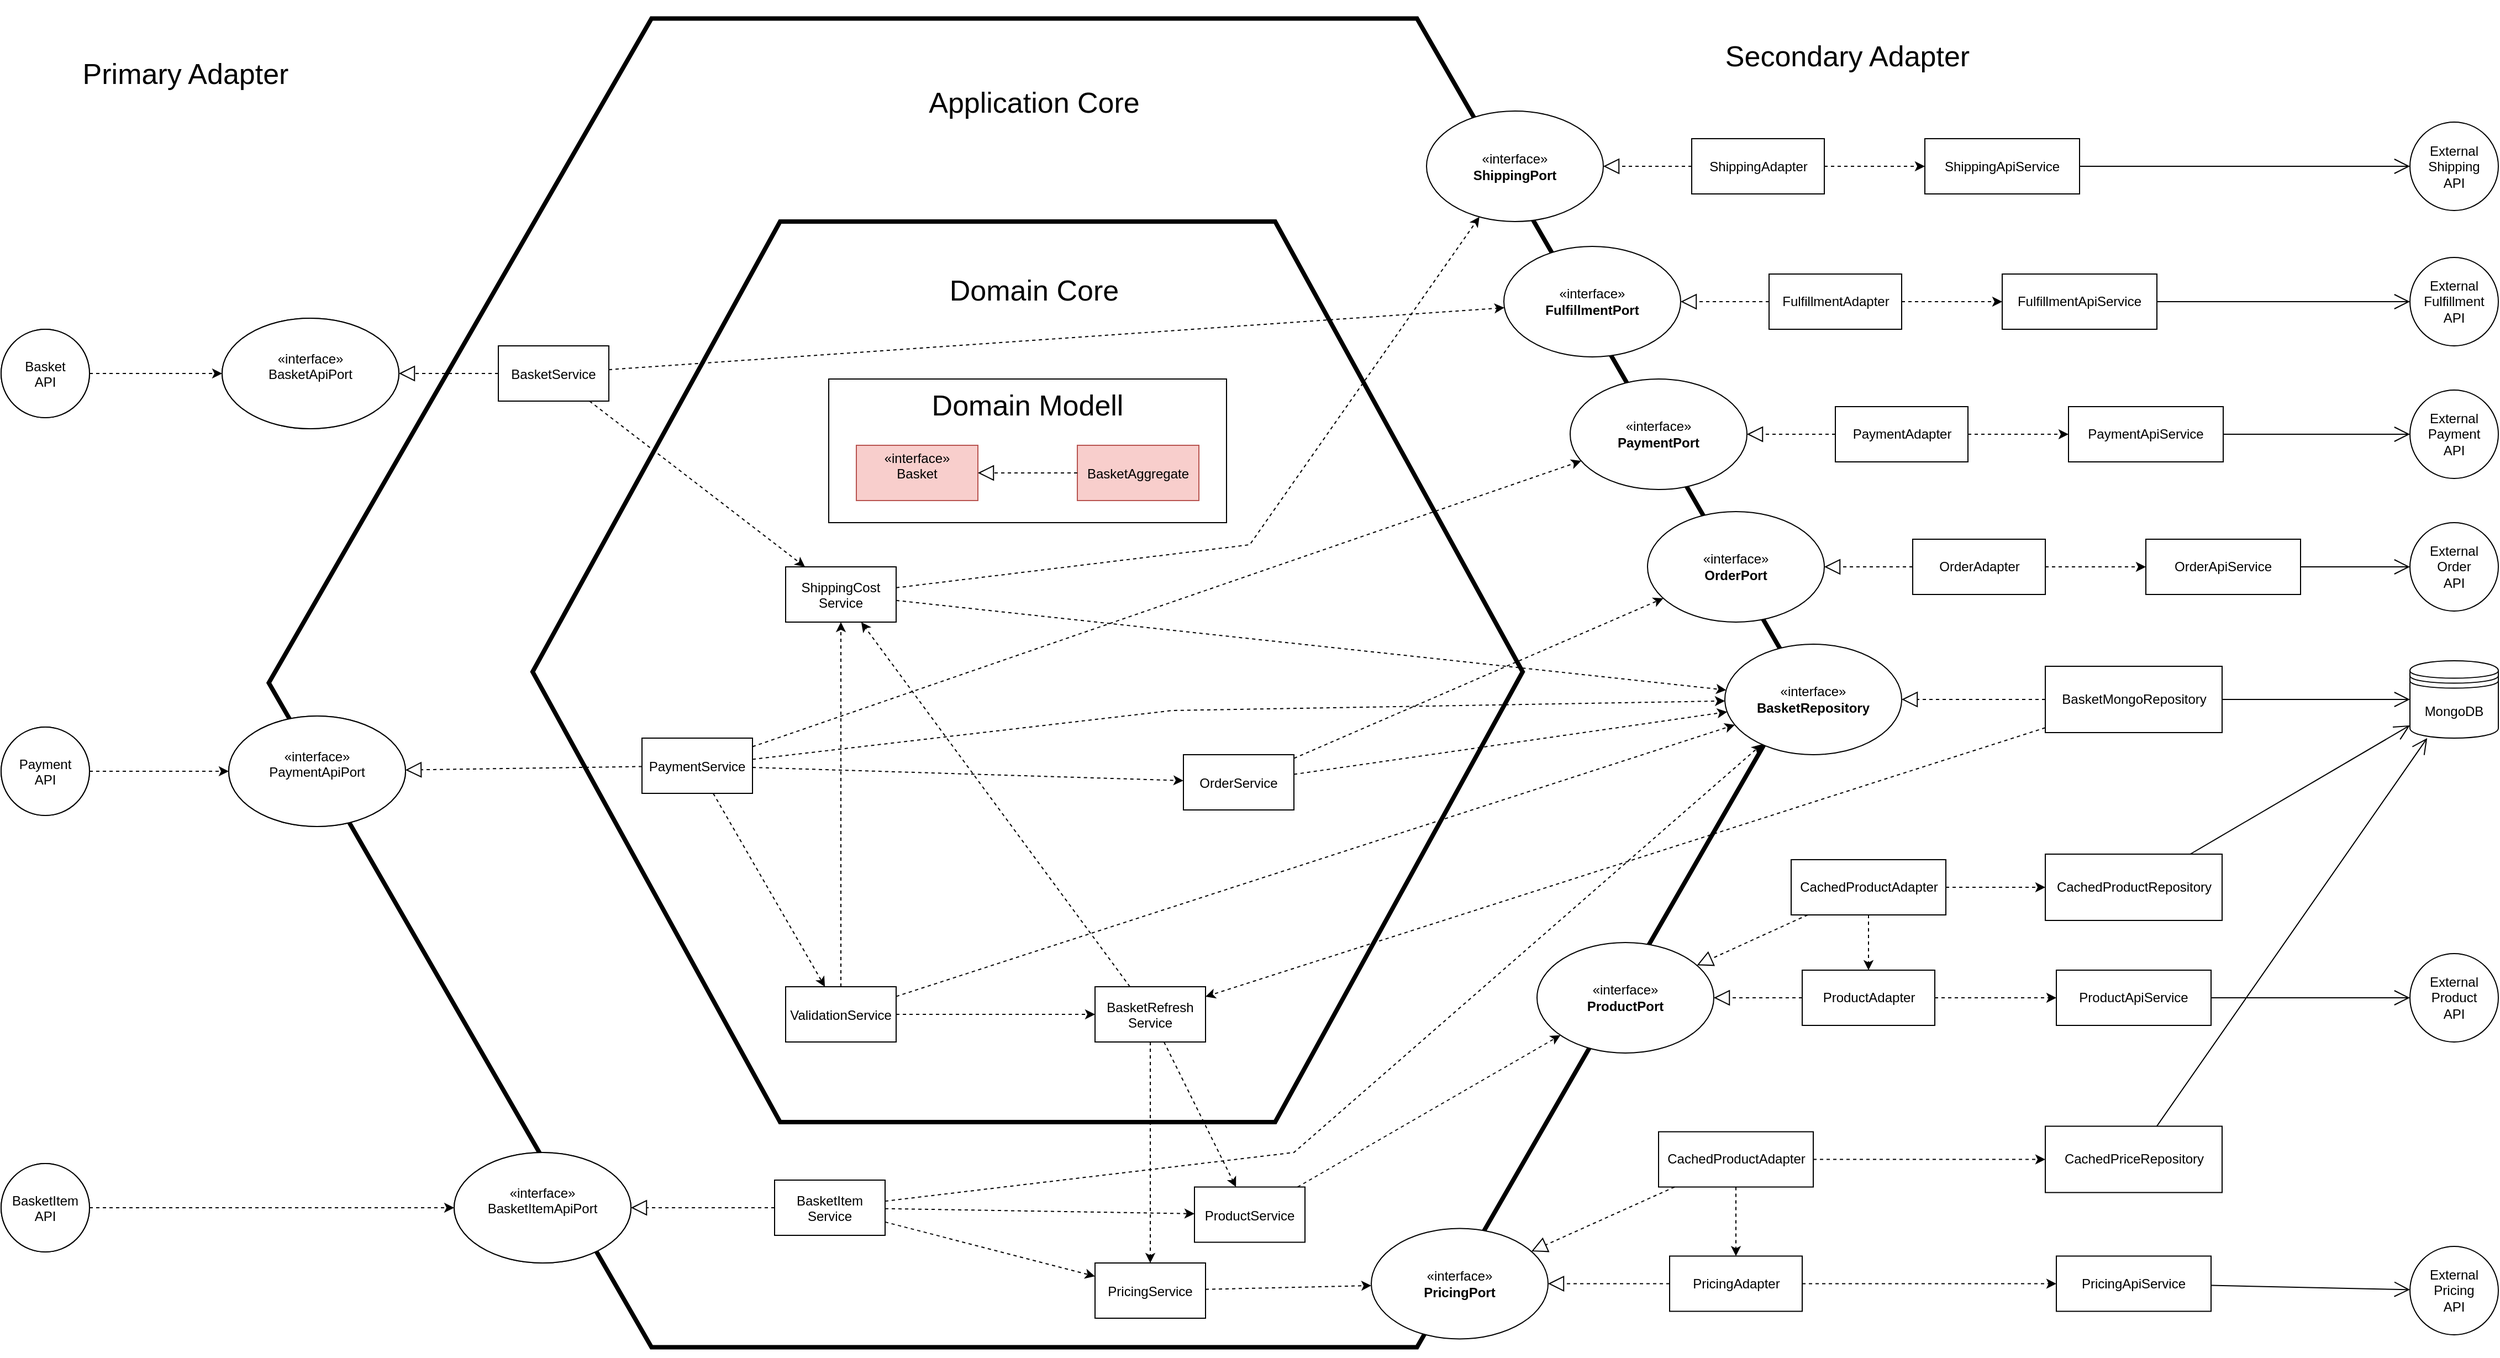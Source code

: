 <mxfile version="15.7.3" type="device"><diagram id="usXzf19V_OH0FbGKskAf" name="Seite-1"><mxGraphModel dx="2664" dy="2877" grid="1" gridSize="10" guides="1" tooltips="1" connect="1" arrows="1" fold="1" page="1" pageScale="1" pageWidth="827" pageHeight="1169" math="0" shadow="0"><root><mxCell id="0"/><mxCell id="1" parent="0"/><mxCell id="3nK-NF_qIXrJHKqK9hWb-10" value="" style="shape=hexagon;strokeWidth=4;html=1;fillColor=none;shadow=0;fontSize=10;align=center;fontStyle=0;whiteSpace=wrap;spacing=10;rounded=0;strokeColor=#000000;" parent="1" vertex="1"><mxGeometry x="-337.75" y="-366.25" width="1385.5" height="1202.5" as="geometry"/></mxCell><mxCell id="3nK-NF_qIXrJHKqK9hWb-6" value="" style="shape=hexagon;strokeWidth=4;html=1;fillColor=none;shadow=0;fontSize=10;align=center;fontStyle=0;whiteSpace=wrap;spacing=10;rounded=0;strokeColor=#000000;" parent="1" vertex="1"><mxGeometry x="-99" y="-182.5" width="896" height="815" as="geometry"/></mxCell><mxCell id="j11XZ_KQL_HoJRWcV7VP-96" style="edgeStyle=none;rounded=0;orthogonalLoop=1;jettySize=auto;html=1;dashed=1;fontColor=#000000;strokeColor=#000000;" edge="1" parent="1" source="3nK-NF_qIXrJHKqK9hWb-43" target="RnijS_GvhbyiUuYGooSB-15"><mxGeometry relative="1" as="geometry"/></mxCell><mxCell id="3nK-NF_qIXrJHKqK9hWb-43" value="Payment&lt;br&gt;API" style="ellipse;whiteSpace=wrap;html=1;aspect=fixed;strokeWidth=1;strokeColor=#000000;fillColor=#FFFFFF;" parent="1" vertex="1"><mxGeometry x="-580" y="275" width="80" height="80" as="geometry"/></mxCell><mxCell id="3nK-NF_qIXrJHKqK9hWb-49" value="Application Core" style="text;html=1;strokeColor=none;fillColor=none;align=center;verticalAlign=middle;whiteSpace=wrap;rounded=0;fontSize=26;" parent="1" vertex="1"><mxGeometry x="205" y="-340" width="300" height="100" as="geometry"/></mxCell><mxCell id="3nK-NF_qIXrJHKqK9hWb-50" value="Domain Core" style="text;html=1;strokeColor=none;fillColor=none;align=center;verticalAlign=middle;whiteSpace=wrap;rounded=0;fontSize=26;" parent="1" vertex="1"><mxGeometry x="205" y="-170" width="300" height="100" as="geometry"/></mxCell><mxCell id="3nK-NF_qIXrJHKqK9hWb-51" value="Primary Adapter" style="text;html=1;strokeColor=none;fillColor=none;align=center;verticalAlign=middle;whiteSpace=wrap;rounded=0;fontSize=26;" parent="1" vertex="1"><mxGeometry x="-563" y="-366.25" width="300" height="100" as="geometry"/></mxCell><mxCell id="3nK-NF_qIXrJHKqK9hWb-52" value="Secondary Adapter" style="text;html=1;strokeColor=none;fillColor=none;align=center;verticalAlign=middle;whiteSpace=wrap;rounded=0;fontSize=26;fontColor=#000000;" parent="1" vertex="1"><mxGeometry x="941" y="-382.5" width="300" height="100" as="geometry"/></mxCell><mxCell id="rLZ3D6SQLUwAoGBGPst--21" value="" style="group;fontColor=#000000;" parent="1" vertex="1" connectable="0"><mxGeometry x="980" y="200" width="661" height="100" as="geometry"/></mxCell><mxCell id="3nK-NF_qIXrJHKqK9hWb-13" value="«interface»&lt;br&gt;&lt;b&gt;BasketRepository&lt;/b&gt;" style="ellipse;whiteSpace=wrap;html=1;strokeColor=#000000;strokeWidth=1;rotation=0;fontColor=#000000;fillColor=#FFFFFF;" parent="rLZ3D6SQLUwAoGBGPst--21" vertex="1"><mxGeometry width="160" height="100" as="geometry"/></mxCell><mxCell id="3nK-NF_qIXrJHKqK9hWb-14" value="BasketMongoRepository" style="html=1;strokeColor=#000000;strokeWidth=1;fontColor=#000000;fillColor=#FFFFFF;" parent="rLZ3D6SQLUwAoGBGPst--21" vertex="1"><mxGeometry x="290" y="20" width="160" height="60" as="geometry"/></mxCell><mxCell id="3nK-NF_qIXrJHKqK9hWb-15" value="MongoDB" style="shape=datastore;whiteSpace=wrap;html=1;strokeColor=#000000;strokeWidth=1;fontColor=#000000;fillColor=#FFFFFF;" parent="rLZ3D6SQLUwAoGBGPst--21" vertex="1"><mxGeometry x="620" y="15" width="80" height="70" as="geometry"/></mxCell><mxCell id="3nK-NF_qIXrJHKqK9hWb-16" value="" style="endArrow=open;endFill=1;endSize=12;html=1;rounded=0;entryX=0;entryY=0.5;entryDx=0;entryDy=0;exitX=1;exitY=0.5;exitDx=0;exitDy=0;fontColor=#000000;strokeColor=#000000;" parent="rLZ3D6SQLUwAoGBGPst--21" source="3nK-NF_qIXrJHKqK9hWb-14" target="3nK-NF_qIXrJHKqK9hWb-15" edge="1"><mxGeometry width="160" relative="1" as="geometry"><mxPoint x="651" y="-95" as="sourcePoint"/><mxPoint x="811" y="-95" as="targetPoint"/></mxGeometry></mxCell><mxCell id="3nK-NF_qIXrJHKqK9hWb-17" value="" style="endArrow=block;dashed=1;endFill=0;endSize=12;html=1;rounded=0;entryX=1;entryY=0.5;entryDx=0;entryDy=0;exitX=0;exitY=0.5;exitDx=0;exitDy=0;fontColor=#000000;strokeColor=#000000;" parent="rLZ3D6SQLUwAoGBGPst--21" source="3nK-NF_qIXrJHKqK9hWb-14" target="3nK-NF_qIXrJHKqK9hWb-13" edge="1"><mxGeometry width="160" relative="1" as="geometry"><mxPoint x="120" y="260" as="sourcePoint"/><mxPoint x="280" y="260" as="targetPoint"/></mxGeometry></mxCell><mxCell id="rLZ3D6SQLUwAoGBGPst--36" value="" style="group;fontColor=#000000;" parent="1" vertex="1" connectable="0"><mxGeometry x="780" y="-160" width="720" height="100" as="geometry"/></mxCell><mxCell id="rLZ3D6SQLUwAoGBGPst--37" value="«interface»&lt;br&gt;&lt;b&gt;FulfillmentPort&lt;br&gt;&lt;/b&gt;" style="ellipse;whiteSpace=wrap;html=1;strokeColor=#000000;strokeWidth=1;rotation=0;fontColor=#000000;fillColor=#FFFFFF;" parent="rLZ3D6SQLUwAoGBGPst--36" vertex="1"><mxGeometry width="160" height="100" as="geometry"/></mxCell><mxCell id="j11XZ_KQL_HoJRWcV7VP-122" style="edgeStyle=none;rounded=0;orthogonalLoop=1;jettySize=auto;html=1;dashed=1;fontColor=#000000;strokeColor=#000000;" edge="1" parent="rLZ3D6SQLUwAoGBGPst--36" source="rLZ3D6SQLUwAoGBGPst--38" target="rLZ3D6SQLUwAoGBGPst--42"><mxGeometry relative="1" as="geometry"/></mxCell><mxCell id="rLZ3D6SQLUwAoGBGPst--38" value="FulfillmentAdapter" style="html=1;strokeColor=#000000;strokeWidth=1;fontColor=#000000;fillColor=#FFFFFF;" parent="rLZ3D6SQLUwAoGBGPst--36" vertex="1"><mxGeometry x="240" y="25" width="120" height="50" as="geometry"/></mxCell><mxCell id="rLZ3D6SQLUwAoGBGPst--39" value="" style="endArrow=block;dashed=1;endFill=0;endSize=12;html=1;rounded=0;fontColor=#000000;strokeColor=#000000;" parent="rLZ3D6SQLUwAoGBGPst--36" source="rLZ3D6SQLUwAoGBGPst--38" target="rLZ3D6SQLUwAoGBGPst--37" edge="1"><mxGeometry width="160" relative="1" as="geometry"><mxPoint x="461" y="-150" as="sourcePoint"/><mxPoint x="290" y="-150" as="targetPoint"/></mxGeometry></mxCell><mxCell id="rLZ3D6SQLUwAoGBGPst--42" value="FulfillmentApiService" style="rounded=0;whiteSpace=wrap;html=1;fontColor=#000000;fillColor=#FFFFFF;strokeColor=#000000;" parent="rLZ3D6SQLUwAoGBGPst--36" vertex="1"><mxGeometry x="451" y="25" width="140" height="50" as="geometry"/></mxCell><mxCell id="rLZ3D6SQLUwAoGBGPst--47" value="" style="group;fontColor=#000000;fillColor=none;" parent="1" vertex="1" connectable="0"><mxGeometry x="810" y="395" width="760" height="190" as="geometry"/></mxCell><mxCell id="rLZ3D6SQLUwAoGBGPst--20" value="" style="group;fontColor=#000000;" parent="rLZ3D6SQLUwAoGBGPst--47" vertex="1" connectable="0"><mxGeometry y="75" width="720" height="100" as="geometry"/></mxCell><mxCell id="3nK-NF_qIXrJHKqK9hWb-29" value="«interface»&lt;br&gt;&lt;b&gt;ProductPort&lt;br&gt;&lt;/b&gt;" style="ellipse;whiteSpace=wrap;html=1;strokeColor=#000000;strokeWidth=1;rotation=0;fontColor=#000000;fillColor=#FFFFFF;" parent="rLZ3D6SQLUwAoGBGPst--20" vertex="1"><mxGeometry width="160" height="100" as="geometry"/></mxCell><mxCell id="j11XZ_KQL_HoJRWcV7VP-135" style="edgeStyle=none;rounded=0;orthogonalLoop=1;jettySize=auto;html=1;dashed=1;fontColor=#000000;strokeColor=#000000;" edge="1" parent="rLZ3D6SQLUwAoGBGPst--20" source="3nK-NF_qIXrJHKqK9hWb-31" target="rLZ3D6SQLUwAoGBGPst--3"><mxGeometry relative="1" as="geometry"/></mxCell><mxCell id="3nK-NF_qIXrJHKqK9hWb-31" value="ProductAdapter" style="html=1;strokeColor=#000000;strokeWidth=1;fontColor=#000000;fillColor=#FFFFFF;" parent="rLZ3D6SQLUwAoGBGPst--20" vertex="1"><mxGeometry x="240" y="25" width="120" height="50" as="geometry"/></mxCell><mxCell id="3nK-NF_qIXrJHKqK9hWb-33" value="" style="endArrow=block;dashed=1;endFill=0;endSize=12;html=1;rounded=0;fontColor=#000000;strokeColor=#000000;" parent="rLZ3D6SQLUwAoGBGPst--20" source="3nK-NF_qIXrJHKqK9hWb-31" target="3nK-NF_qIXrJHKqK9hWb-29" edge="1"><mxGeometry width="160" relative="1" as="geometry"><mxPoint x="461" y="-150" as="sourcePoint"/><mxPoint x="290" y="-150" as="targetPoint"/></mxGeometry></mxCell><mxCell id="rLZ3D6SQLUwAoGBGPst--3" value="ProductApiService" style="rounded=0;whiteSpace=wrap;html=1;fontColor=#000000;fillColor=#FFFFFF;strokeColor=#000000;" parent="rLZ3D6SQLUwAoGBGPst--20" vertex="1"><mxGeometry x="470" y="25" width="140" height="50" as="geometry"/></mxCell><mxCell id="j11XZ_KQL_HoJRWcV7VP-136" style="edgeStyle=none;rounded=0;orthogonalLoop=1;jettySize=auto;html=1;dashed=1;fontColor=#000000;strokeColor=#000000;" edge="1" parent="rLZ3D6SQLUwAoGBGPst--47" source="rLZ3D6SQLUwAoGBGPst--44" target="3nK-NF_qIXrJHKqK9hWb-31"><mxGeometry relative="1" as="geometry"/></mxCell><mxCell id="j11XZ_KQL_HoJRWcV7VP-137" style="edgeStyle=none;rounded=0;orthogonalLoop=1;jettySize=auto;html=1;dashed=1;fontColor=#000000;strokeColor=#000000;" edge="1" parent="rLZ3D6SQLUwAoGBGPst--47" source="rLZ3D6SQLUwAoGBGPst--44" target="rLZ3D6SQLUwAoGBGPst--50"><mxGeometry relative="1" as="geometry"/></mxCell><mxCell id="rLZ3D6SQLUwAoGBGPst--44" value="CachedProductAdapter" style="html=1;fontColor=#000000;fillColor=#FFFFFF;strokeColor=#000000;" parent="rLZ3D6SQLUwAoGBGPst--47" vertex="1"><mxGeometry x="230" width="140" height="50" as="geometry"/></mxCell><mxCell id="rLZ3D6SQLUwAoGBGPst--45" value="" style="endArrow=block;dashed=1;endFill=0;endSize=12;html=1;rounded=0;fontColor=#000000;strokeColor=#000000;" parent="rLZ3D6SQLUwAoGBGPst--47" source="rLZ3D6SQLUwAoGBGPst--44" target="3nK-NF_qIXrJHKqK9hWb-29" edge="1"><mxGeometry width="160" relative="1" as="geometry"><mxPoint x="311" y="-55" as="sourcePoint"/><mxPoint x="231" y="-55" as="targetPoint"/></mxGeometry></mxCell><mxCell id="rLZ3D6SQLUwAoGBGPst--50" value="CachedProductRepository" style="html=1;strokeColor=#000000;strokeWidth=1;fontColor=#000000;fillColor=#FFFFFF;" parent="rLZ3D6SQLUwAoGBGPst--47" vertex="1"><mxGeometry x="460" y="-5" width="160" height="60" as="geometry"/></mxCell><mxCell id="rLZ3D6SQLUwAoGBGPst--51" value="" style="endArrow=open;endFill=1;endSize=12;html=1;rounded=0;fontColor=#000000;strokeColor=#000000;" parent="1" source="rLZ3D6SQLUwAoGBGPst--49" target="3nK-NF_qIXrJHKqK9hWb-15" edge="1"><mxGeometry width="160" relative="1" as="geometry"><mxPoint x="1310" y="260" as="sourcePoint"/><mxPoint x="1500" y="10" as="targetPoint"/></mxGeometry></mxCell><mxCell id="rLZ3D6SQLUwAoGBGPst--52" value="" style="endArrow=open;endFill=1;endSize=12;html=1;rounded=0;fontColor=#000000;strokeColor=#000000;" parent="1" source="rLZ3D6SQLUwAoGBGPst--50" target="3nK-NF_qIXrJHKqK9hWb-15" edge="1"><mxGeometry width="160" relative="1" as="geometry"><mxPoint x="1391.25" y="70" as="sourcePoint"/><mxPoint x="1510" y="20" as="targetPoint"/></mxGeometry></mxCell><mxCell id="rLZ3D6SQLUwAoGBGPst--57" value="" style="group;fontColor=#000000;" parent="1" vertex="1" connectable="0"><mxGeometry x="660" y="680" width="770" height="165" as="geometry"/></mxCell><mxCell id="rLZ3D6SQLUwAoGBGPst--19" value="" style="group;fontColor=#000000;" parent="rLZ3D6SQLUwAoGBGPst--57" vertex="1" connectable="0"><mxGeometry y="48.75" width="720" height="100" as="geometry"/></mxCell><mxCell id="rLZ3D6SQLUwAoGBGPst--12" value="«interface»&lt;br&gt;&lt;b&gt;PricingPort&lt;br&gt;&lt;/b&gt;" style="ellipse;whiteSpace=wrap;html=1;strokeColor=#000000;strokeWidth=1;rotation=0;fontColor=#000000;fillColor=#FFFFFF;" parent="rLZ3D6SQLUwAoGBGPst--19" vertex="1"><mxGeometry width="160" height="100" as="geometry"/></mxCell><mxCell id="rLZ3D6SQLUwAoGBGPst--17" value="PricingApiService" style="rounded=0;whiteSpace=wrap;html=1;fontColor=#000000;fillColor=#FFFFFF;strokeColor=#000000;" parent="rLZ3D6SQLUwAoGBGPst--19" vertex="1"><mxGeometry x="620" y="25" width="140" height="50" as="geometry"/></mxCell><mxCell id="j11XZ_KQL_HoJRWcV7VP-138" style="edgeStyle=none;rounded=0;orthogonalLoop=1;jettySize=auto;html=1;dashed=1;fontColor=#000000;strokeColor=#000000;" edge="1" parent="rLZ3D6SQLUwAoGBGPst--19" source="rLZ3D6SQLUwAoGBGPst--13" target="rLZ3D6SQLUwAoGBGPst--17"><mxGeometry relative="1" as="geometry"/></mxCell><mxCell id="rLZ3D6SQLUwAoGBGPst--13" value="PricingAdapter" style="html=1;strokeColor=#000000;strokeWidth=1;fontColor=#000000;fillColor=#FFFFFF;" parent="rLZ3D6SQLUwAoGBGPst--19" vertex="1"><mxGeometry x="270" y="25" width="120" height="50" as="geometry"/></mxCell><mxCell id="rLZ3D6SQLUwAoGBGPst--14" value="" style="endArrow=block;dashed=1;endFill=0;endSize=12;html=1;rounded=0;fontColor=#000000;strokeColor=#000000;" parent="rLZ3D6SQLUwAoGBGPst--19" source="rLZ3D6SQLUwAoGBGPst--13" target="rLZ3D6SQLUwAoGBGPst--12" edge="1"><mxGeometry width="160" relative="1" as="geometry"><mxPoint x="460" y="-180" as="sourcePoint"/><mxPoint x="289" y="-180" as="targetPoint"/></mxGeometry></mxCell><mxCell id="j11XZ_KQL_HoJRWcV7VP-112" style="edgeStyle=none;rounded=0;orthogonalLoop=1;jettySize=auto;html=1;dashed=1;fontColor=#000000;strokeColor=#000000;" edge="1" parent="1" source="rLZ3D6SQLUwAoGBGPst--59" target="j11XZ_KQL_HoJRWcV7VP-2"><mxGeometry relative="1" as="geometry"/></mxCell><mxCell id="j11XZ_KQL_HoJRWcV7VP-114" style="edgeStyle=none;rounded=0;orthogonalLoop=1;jettySize=auto;html=1;dashed=1;fontColor=#000000;strokeColor=#000000;" edge="1" parent="1" source="rLZ3D6SQLUwAoGBGPst--59" target="j11XZ_KQL_HoJRWcV7VP-3"><mxGeometry relative="1" as="geometry"/></mxCell><mxCell id="j11XZ_KQL_HoJRWcV7VP-116" style="edgeStyle=none;rounded=0;orthogonalLoop=1;jettySize=auto;html=1;dashed=1;fontColor=#000000;strokeColor=#000000;" edge="1" parent="1" source="rLZ3D6SQLUwAoGBGPst--59" target="j11XZ_KQL_HoJRWcV7VP-15"><mxGeometry relative="1" as="geometry"/></mxCell><mxCell id="rLZ3D6SQLUwAoGBGPst--59" value="BasketRefresh&#10;Service" style="fillColor=#FFFFFF;strokeColor=#000000;" parent="1" vertex="1"><mxGeometry x="410" y="510" width="100" height="50" as="geometry"/></mxCell><mxCell id="rLZ3D6SQLUwAoGBGPst--68" value="" style="group;fontColor=#000000;" parent="1" vertex="1" connectable="0"><mxGeometry x="710" y="-282.5" width="720" height="100" as="geometry"/></mxCell><mxCell id="rLZ3D6SQLUwAoGBGPst--69" value="«interface»&lt;br&gt;&lt;b&gt;ShippingPort&lt;br&gt;&lt;/b&gt;" style="ellipse;whiteSpace=wrap;html=1;strokeColor=#000000;strokeWidth=1;rotation=0;fontColor=#000000;fillColor=#FFFFFF;" parent="rLZ3D6SQLUwAoGBGPst--68" vertex="1"><mxGeometry width="160" height="100" as="geometry"/></mxCell><mxCell id="j11XZ_KQL_HoJRWcV7VP-121" style="edgeStyle=none;rounded=0;orthogonalLoop=1;jettySize=auto;html=1;dashed=1;fontColor=#000000;strokeColor=#000000;" edge="1" parent="rLZ3D6SQLUwAoGBGPst--68" source="rLZ3D6SQLUwAoGBGPst--70" target="rLZ3D6SQLUwAoGBGPst--74"><mxGeometry relative="1" as="geometry"/></mxCell><mxCell id="rLZ3D6SQLUwAoGBGPst--70" value="ShippingAdapter" style="html=1;strokeColor=#000000;strokeWidth=1;fontColor=#000000;fillColor=#FFFFFF;" parent="rLZ3D6SQLUwAoGBGPst--68" vertex="1"><mxGeometry x="240" y="25" width="120" height="50" as="geometry"/></mxCell><mxCell id="rLZ3D6SQLUwAoGBGPst--71" value="" style="endArrow=block;dashed=1;endFill=0;endSize=12;html=1;rounded=0;fontColor=#000000;strokeColor=#000000;" parent="rLZ3D6SQLUwAoGBGPst--68" source="rLZ3D6SQLUwAoGBGPst--70" target="rLZ3D6SQLUwAoGBGPst--69" edge="1"><mxGeometry width="160" relative="1" as="geometry"><mxPoint x="461" y="-150" as="sourcePoint"/><mxPoint x="290" y="-150" as="targetPoint"/></mxGeometry></mxCell><mxCell id="rLZ3D6SQLUwAoGBGPst--74" value="ShippingApiService" style="rounded=0;whiteSpace=wrap;html=1;fontColor=#000000;strokeColor=#000000;fillColor=#FFFFFF;" parent="rLZ3D6SQLUwAoGBGPst--68" vertex="1"><mxGeometry x="451" y="25" width="140" height="50" as="geometry"/></mxCell><mxCell id="rLZ3D6SQLUwAoGBGPst--81" value="" style="group;fontColor=#000000;" parent="1" vertex="1" connectable="0"><mxGeometry x="840" y="-40" width="720" height="100" as="geometry"/></mxCell><mxCell id="rLZ3D6SQLUwAoGBGPst--82" value="«interface»&lt;br&gt;&lt;b&gt;PaymentPort&lt;br&gt;&lt;/b&gt;" style="ellipse;whiteSpace=wrap;html=1;strokeColor=#000000;strokeWidth=1;rotation=0;fontColor=#000000;fillColor=#FFFFFF;" parent="rLZ3D6SQLUwAoGBGPst--81" vertex="1"><mxGeometry width="160" height="100" as="geometry"/></mxCell><mxCell id="j11XZ_KQL_HoJRWcV7VP-123" style="edgeStyle=none;rounded=0;orthogonalLoop=1;jettySize=auto;html=1;dashed=1;fontColor=#000000;strokeColor=#000000;" edge="1" parent="rLZ3D6SQLUwAoGBGPst--81" source="rLZ3D6SQLUwAoGBGPst--83" target="rLZ3D6SQLUwAoGBGPst--87"><mxGeometry relative="1" as="geometry"/></mxCell><mxCell id="rLZ3D6SQLUwAoGBGPst--83" value="PaymentAdapter" style="html=1;strokeColor=#000000;strokeWidth=1;fontColor=#000000;fillColor=#FFFFFF;" parent="rLZ3D6SQLUwAoGBGPst--81" vertex="1"><mxGeometry x="240" y="25" width="120" height="50" as="geometry"/></mxCell><mxCell id="rLZ3D6SQLUwAoGBGPst--84" value="" style="endArrow=block;dashed=1;endFill=0;endSize=12;html=1;rounded=0;fontColor=#000000;strokeColor=#000000;" parent="rLZ3D6SQLUwAoGBGPst--81" source="rLZ3D6SQLUwAoGBGPst--83" target="rLZ3D6SQLUwAoGBGPst--82" edge="1"><mxGeometry width="160" relative="1" as="geometry"><mxPoint x="461" y="-150" as="sourcePoint"/><mxPoint x="290" y="-150" as="targetPoint"/></mxGeometry></mxCell><mxCell id="rLZ3D6SQLUwAoGBGPst--87" value="PaymentApiService" style="rounded=0;whiteSpace=wrap;html=1;fontColor=#000000;fillColor=#FFFFFF;strokeColor=#000000;" parent="rLZ3D6SQLUwAoGBGPst--81" vertex="1"><mxGeometry x="451" y="25" width="140" height="50" as="geometry"/></mxCell><mxCell id="j11XZ_KQL_HoJRWcV7VP-97" style="edgeStyle=none;rounded=0;orthogonalLoop=1;jettySize=auto;html=1;dashed=1;fontColor=#000000;strokeColor=#000000;" edge="1" parent="1" source="rLZ3D6SQLUwAoGBGPst--97" target="RnijS_GvhbyiUuYGooSB-13"><mxGeometry relative="1" as="geometry"/></mxCell><mxCell id="rLZ3D6SQLUwAoGBGPst--97" value="BasketItem&lt;br&gt;API" style="ellipse;whiteSpace=wrap;html=1;aspect=fixed;strokeWidth=1;strokeColor=#000000;fillColor=#FFFFFF;" parent="1" vertex="1"><mxGeometry x="-580" y="670" width="80" height="80" as="geometry"/></mxCell><mxCell id="RnijS_GvhbyiUuYGooSB-12" value="" style="endArrow=block;dashed=1;endFill=0;endSize=12;html=1;rounded=0;strokeColor=#000000;" parent="1" source="j11XZ_KQL_HoJRWcV7VP-11" target="j11XZ_KQL_HoJRWcV7VP-10" edge="1"><mxGeometry width="160" relative="1" as="geometry"><mxPoint x="-740" y="420" as="sourcePoint"/><mxPoint x="-227.214" y="-70.986" as="targetPoint"/></mxGeometry></mxCell><mxCell id="RnijS_GvhbyiUuYGooSB-13" value="«interface»&lt;br&gt;&lt;b&gt;BasketItemApiPort&lt;br&gt;&lt;/b&gt;" style="ellipse;whiteSpace=wrap;html=1;strokeWidth=1;rotation=0;strokeColor=#000000;fillColor=#FFFFFF;" parent="1" vertex="1"><mxGeometry x="-170" y="660" width="160" height="100" as="geometry"/></mxCell><mxCell id="RnijS_GvhbyiUuYGooSB-14" value="" style="endArrow=block;dashed=1;endFill=0;endSize=12;html=1;rounded=0;strokeColor=#000000;" parent="1" source="j11XZ_KQL_HoJRWcV7VP-5" target="RnijS_GvhbyiUuYGooSB-13" edge="1"><mxGeometry width="160" relative="1" as="geometry"><mxPoint x="-140" y="405" as="sourcePoint"/><mxPoint x="-540" y="490" as="targetPoint"/></mxGeometry></mxCell><mxCell id="RnijS_GvhbyiUuYGooSB-15" value="«interface»&lt;br&gt;&lt;b&gt;PaymentApiPort&lt;br&gt;&lt;/b&gt;" style="ellipse;whiteSpace=wrap;html=1;strokeWidth=1;rotation=0;strokeColor=#000000;fillColor=#FFFFFF;" parent="1" vertex="1"><mxGeometry x="-374" y="265" width="160" height="100" as="geometry"/></mxCell><mxCell id="RnijS_GvhbyiUuYGooSB-16" value="" style="endArrow=block;dashed=1;endFill=0;endSize=12;html=1;rounded=0;strokeColor=#000000;" parent="1" source="j11XZ_KQL_HoJRWcV7VP-4" target="RnijS_GvhbyiUuYGooSB-15" edge="1"><mxGeometry width="160" relative="1" as="geometry"><mxPoint x="-13.208" y="605" as="sourcePoint"/><mxPoint x="-520" y="740" as="targetPoint"/></mxGeometry></mxCell><mxCell id="j11XZ_KQL_HoJRWcV7VP-102" style="edgeStyle=none;rounded=0;orthogonalLoop=1;jettySize=auto;html=1;dashed=1;fontColor=#000000;strokeColor=#000000;" edge="1" parent="1" source="j11XZ_KQL_HoJRWcV7VP-2" target="rLZ3D6SQLUwAoGBGPst--12"><mxGeometry relative="1" as="geometry"/></mxCell><mxCell id="j11XZ_KQL_HoJRWcV7VP-2" value="PricingService" style="strokeColor=#000000;fillColor=#FFFFFF;" vertex="1" parent="1"><mxGeometry x="410" y="760" width="100" height="50" as="geometry"/></mxCell><mxCell id="j11XZ_KQL_HoJRWcV7VP-103" style="edgeStyle=none;rounded=0;orthogonalLoop=1;jettySize=auto;html=1;dashed=1;fontColor=#000000;strokeColor=#000000;" edge="1" parent="1" source="j11XZ_KQL_HoJRWcV7VP-3" target="3nK-NF_qIXrJHKqK9hWb-29"><mxGeometry relative="1" as="geometry"/></mxCell><mxCell id="j11XZ_KQL_HoJRWcV7VP-3" value="ProductService" style="strokeWidth=1;strokeColor=#000000;fillColor=#FFFFFF;" vertex="1" parent="1"><mxGeometry x="500" y="691.25" width="100" height="50" as="geometry"/></mxCell><mxCell id="j11XZ_KQL_HoJRWcV7VP-105" style="edgeStyle=none;rounded=0;orthogonalLoop=1;jettySize=auto;html=1;dashed=1;fontColor=#000000;strokeColor=#000000;" edge="1" parent="1" source="j11XZ_KQL_HoJRWcV7VP-4" target="j11XZ_KQL_HoJRWcV7VP-8"><mxGeometry relative="1" as="geometry"/></mxCell><mxCell id="j11XZ_KQL_HoJRWcV7VP-107" style="edgeStyle=none;rounded=0;orthogonalLoop=1;jettySize=auto;html=1;dashed=1;fontColor=#000000;strokeColor=#000000;" edge="1" parent="1" source="j11XZ_KQL_HoJRWcV7VP-4" target="j11XZ_KQL_HoJRWcV7VP-38"><mxGeometry relative="1" as="geometry"/></mxCell><mxCell id="j11XZ_KQL_HoJRWcV7VP-117" style="edgeStyle=none;rounded=0;orthogonalLoop=1;jettySize=auto;html=1;dashed=1;fontColor=#000000;strokeColor=#000000;" edge="1" parent="1" source="j11XZ_KQL_HoJRWcV7VP-4" target="3nK-NF_qIXrJHKqK9hWb-13"><mxGeometry relative="1" as="geometry"><Array as="points"><mxPoint x="480" y="260"/></Array></mxGeometry></mxCell><mxCell id="j11XZ_KQL_HoJRWcV7VP-118" style="edgeStyle=none;rounded=0;orthogonalLoop=1;jettySize=auto;html=1;dashed=1;fontColor=#000000;strokeColor=#000000;" edge="1" parent="1" source="j11XZ_KQL_HoJRWcV7VP-4" target="rLZ3D6SQLUwAoGBGPst--82"><mxGeometry relative="1" as="geometry"/></mxCell><mxCell id="j11XZ_KQL_HoJRWcV7VP-4" value="PaymentService" style="strokeColor=#000000;fillColor=#FFFFFF;" vertex="1" parent="1"><mxGeometry y="285" width="100" height="50" as="geometry"/></mxCell><mxCell id="j11XZ_KQL_HoJRWcV7VP-100" style="edgeStyle=none;rounded=0;orthogonalLoop=1;jettySize=auto;html=1;dashed=1;fontColor=#000000;strokeColor=#000000;" edge="1" parent="1" source="j11XZ_KQL_HoJRWcV7VP-5" target="j11XZ_KQL_HoJRWcV7VP-3"><mxGeometry relative="1" as="geometry"/></mxCell><mxCell id="j11XZ_KQL_HoJRWcV7VP-101" style="edgeStyle=none;rounded=0;orthogonalLoop=1;jettySize=auto;html=1;dashed=1;fontColor=#000000;strokeColor=#000000;" edge="1" parent="1" source="j11XZ_KQL_HoJRWcV7VP-5" target="j11XZ_KQL_HoJRWcV7VP-2"><mxGeometry relative="1" as="geometry"/></mxCell><mxCell id="j11XZ_KQL_HoJRWcV7VP-104" style="edgeStyle=none;rounded=0;orthogonalLoop=1;jettySize=auto;html=1;dashed=1;fontColor=#000000;strokeColor=#000000;" edge="1" parent="1" source="j11XZ_KQL_HoJRWcV7VP-5" target="3nK-NF_qIXrJHKqK9hWb-13"><mxGeometry relative="1" as="geometry"><Array as="points"><mxPoint x="590" y="660"/></Array></mxGeometry></mxCell><mxCell id="j11XZ_KQL_HoJRWcV7VP-5" value="BasketItem&#10;Service" style="rounded=0;strokeColor=#000000;fillColor=#FFFFFF;" vertex="1" parent="1"><mxGeometry x="120" y="685" width="100" height="50" as="geometry"/></mxCell><mxCell id="j11XZ_KQL_HoJRWcV7VP-95" style="edgeStyle=none;rounded=0;orthogonalLoop=1;jettySize=auto;html=1;fontColor=#000000;strokeColor=#000000;dashed=1;" edge="1" parent="1" source="j11XZ_KQL_HoJRWcV7VP-9" target="j11XZ_KQL_HoJRWcV7VP-10"><mxGeometry relative="1" as="geometry"/></mxCell><mxCell id="j11XZ_KQL_HoJRWcV7VP-9" value="Basket&lt;br&gt;API" style="ellipse;whiteSpace=wrap;html=1;aspect=fixed;strokeWidth=1;strokeColor=#000000;fillColor=#FFFFFF;" vertex="1" parent="1"><mxGeometry x="-580" y="-85" width="80" height="80" as="geometry"/></mxCell><mxCell id="j11XZ_KQL_HoJRWcV7VP-10" value="«interface»&lt;br&gt;&lt;b&gt;BasketApiPort&lt;br&gt;&lt;/b&gt;" style="ellipse;whiteSpace=wrap;html=1;strokeWidth=1;rotation=0;strokeColor=#000000;fillColor=#FFFFFF;" vertex="1" parent="1"><mxGeometry x="-380" y="-95" width="160" height="100" as="geometry"/></mxCell><mxCell id="j11XZ_KQL_HoJRWcV7VP-98" style="edgeStyle=none;rounded=0;orthogonalLoop=1;jettySize=auto;html=1;dashed=1;fontColor=#000000;strokeColor=#000000;" edge="1" parent="1" source="j11XZ_KQL_HoJRWcV7VP-11" target="rLZ3D6SQLUwAoGBGPst--37"><mxGeometry relative="1" as="geometry"/></mxCell><mxCell id="j11XZ_KQL_HoJRWcV7VP-99" style="edgeStyle=none;rounded=0;orthogonalLoop=1;jettySize=auto;html=1;dashed=1;fontColor=#000000;strokeColor=#000000;" edge="1" parent="1" source="j11XZ_KQL_HoJRWcV7VP-11" target="j11XZ_KQL_HoJRWcV7VP-15"><mxGeometry relative="1" as="geometry"/></mxCell><mxCell id="j11XZ_KQL_HoJRWcV7VP-11" value="BasketService" style="rounded=0;whiteSpace=wrap;strokeColor=#000000;fillColor=#FFFFFF;" vertex="1" parent="1"><mxGeometry x="-130" y="-70" width="100" height="50" as="geometry"/></mxCell><mxCell id="j11XZ_KQL_HoJRWcV7VP-108" style="edgeStyle=none;rounded=0;orthogonalLoop=1;jettySize=auto;html=1;dashed=1;fontColor=#000000;strokeColor=#000000;" edge="1" parent="1" source="j11XZ_KQL_HoJRWcV7VP-38" target="3nK-NF_qIXrJHKqK9hWb-13"><mxGeometry relative="1" as="geometry"/></mxCell><mxCell id="j11XZ_KQL_HoJRWcV7VP-109" style="edgeStyle=none;rounded=0;orthogonalLoop=1;jettySize=auto;html=1;dashed=1;fontColor=#000000;strokeColor=#000000;" edge="1" parent="1" source="j11XZ_KQL_HoJRWcV7VP-38" target="j11XZ_KQL_HoJRWcV7VP-40"><mxGeometry relative="1" as="geometry"/></mxCell><mxCell id="j11XZ_KQL_HoJRWcV7VP-38" value="OrderService" style="strokeColor=#000000;fillColor=#FFFFFF;" vertex="1" parent="1"><mxGeometry x="490" y="300" width="100" height="50" as="geometry"/></mxCell><mxCell id="j11XZ_KQL_HoJRWcV7VP-39" value="" style="group;fontColor=#000000;" vertex="1" connectable="0" parent="1"><mxGeometry x="910" y="80" width="720" height="100" as="geometry"/></mxCell><mxCell id="j11XZ_KQL_HoJRWcV7VP-40" value="«interface»&lt;br&gt;&lt;b&gt;OrderPort&lt;br&gt;&lt;/b&gt;" style="ellipse;whiteSpace=wrap;html=1;strokeColor=#000000;strokeWidth=1;rotation=0;fontColor=#000000;fillColor=#FFFFFF;" vertex="1" parent="j11XZ_KQL_HoJRWcV7VP-39"><mxGeometry width="160" height="100" as="geometry"/></mxCell><mxCell id="j11XZ_KQL_HoJRWcV7VP-126" style="edgeStyle=none;rounded=0;orthogonalLoop=1;jettySize=auto;html=1;dashed=1;fontColor=#000000;strokeColor=#000000;" edge="1" parent="j11XZ_KQL_HoJRWcV7VP-39" source="j11XZ_KQL_HoJRWcV7VP-41" target="j11XZ_KQL_HoJRWcV7VP-45"><mxGeometry relative="1" as="geometry"/></mxCell><mxCell id="j11XZ_KQL_HoJRWcV7VP-41" value="OrderAdapter" style="html=1;strokeColor=#000000;strokeWidth=1;fontColor=#000000;fillColor=#FFFFFF;" vertex="1" parent="j11XZ_KQL_HoJRWcV7VP-39"><mxGeometry x="240" y="25" width="120" height="50" as="geometry"/></mxCell><mxCell id="j11XZ_KQL_HoJRWcV7VP-42" value="" style="endArrow=block;dashed=1;endFill=0;endSize=12;html=1;rounded=0;fontColor=#000000;strokeColor=#000000;" edge="1" parent="j11XZ_KQL_HoJRWcV7VP-39" source="j11XZ_KQL_HoJRWcV7VP-41" target="j11XZ_KQL_HoJRWcV7VP-40"><mxGeometry width="160" relative="1" as="geometry"><mxPoint x="461" y="-150" as="sourcePoint"/><mxPoint x="290" y="-150" as="targetPoint"/></mxGeometry></mxCell><mxCell id="j11XZ_KQL_HoJRWcV7VP-45" value="OrderApiService" style="rounded=0;whiteSpace=wrap;html=1;fontColor=#000000;fillColor=#FFFFFF;strokeColor=#000000;" vertex="1" parent="j11XZ_KQL_HoJRWcV7VP-39"><mxGeometry x="451" y="25" width="140" height="50" as="geometry"/></mxCell><mxCell id="j11XZ_KQL_HoJRWcV7VP-106" style="edgeStyle=none;rounded=0;orthogonalLoop=1;jettySize=auto;html=1;dashed=1;fontColor=#000000;strokeColor=#000000;" edge="1" parent="1" source="j11XZ_KQL_HoJRWcV7VP-8" target="j11XZ_KQL_HoJRWcV7VP-15"><mxGeometry relative="1" as="geometry"/></mxCell><mxCell id="j11XZ_KQL_HoJRWcV7VP-110" style="edgeStyle=none;rounded=0;orthogonalLoop=1;jettySize=auto;html=1;dashed=1;fontColor=#000000;strokeColor=#000000;" edge="1" parent="1" source="j11XZ_KQL_HoJRWcV7VP-8" target="rLZ3D6SQLUwAoGBGPst--59"><mxGeometry relative="1" as="geometry"/></mxCell><mxCell id="j11XZ_KQL_HoJRWcV7VP-111" style="edgeStyle=none;rounded=0;orthogonalLoop=1;jettySize=auto;html=1;dashed=1;fontColor=#000000;strokeColor=#000000;" edge="1" parent="1" source="j11XZ_KQL_HoJRWcV7VP-8" target="3nK-NF_qIXrJHKqK9hWb-13"><mxGeometry relative="1" as="geometry"/></mxCell><mxCell id="j11XZ_KQL_HoJRWcV7VP-8" value="ValidationService" style="strokeColor=#000000;fillColor=#FFFFFF;" vertex="1" parent="1"><mxGeometry x="130" y="510" width="100" height="50" as="geometry"/></mxCell><mxCell id="j11XZ_KQL_HoJRWcV7VP-66" style="edgeStyle=none;rounded=0;orthogonalLoop=1;jettySize=auto;html=1;exitX=1;exitY=0.75;exitDx=0;exitDy=0;fontColor=#000000;strokeColor=#000000;" edge="1" parent="1"><mxGeometry relative="1" as="geometry"><mxPoint x="330" y="305" as="sourcePoint"/><mxPoint x="330" y="305" as="targetPoint"/></mxGeometry></mxCell><mxCell id="j11XZ_KQL_HoJRWcV7VP-119" style="edgeStyle=none;rounded=0;orthogonalLoop=1;jettySize=auto;html=1;dashed=1;fontColor=#000000;strokeColor=#000000;" edge="1" parent="1" source="j11XZ_KQL_HoJRWcV7VP-15" target="3nK-NF_qIXrJHKqK9hWb-13"><mxGeometry relative="1" as="geometry"/></mxCell><mxCell id="j11XZ_KQL_HoJRWcV7VP-120" style="edgeStyle=none;rounded=0;orthogonalLoop=1;jettySize=auto;html=1;dashed=1;fontColor=#000000;strokeColor=#000000;" edge="1" parent="1" source="j11XZ_KQL_HoJRWcV7VP-15" target="rLZ3D6SQLUwAoGBGPst--69"><mxGeometry relative="1" as="geometry"><Array as="points"><mxPoint x="550" y="110"/></Array></mxGeometry></mxCell><mxCell id="j11XZ_KQL_HoJRWcV7VP-15" value="ShippingCost&#10;Service" style="strokeColor=#000000;fillColor=#FFFFFF;" vertex="1" parent="1"><mxGeometry x="130" y="130" width="100" height="50" as="geometry"/></mxCell><mxCell id="j11XZ_KQL_HoJRWcV7VP-70" value="" style="group;fillColor=none;strokeColor=#000000;" vertex="1" connectable="0" parent="1"><mxGeometry x="169" y="-40" width="360" height="130" as="geometry"/></mxCell><mxCell id="j11XZ_KQL_HoJRWcV7VP-68" value="" style="rounded=0;whiteSpace=wrap;html=1;fontColor=#000000;strokeColor=#000000;fillColor=none;" vertex="1" parent="j11XZ_KQL_HoJRWcV7VP-70"><mxGeometry width="360" height="130" as="geometry"/></mxCell><mxCell id="j11XZ_KQL_HoJRWcV7VP-69" value="Domain Modell" style="text;html=1;strokeColor=none;fillColor=none;align=center;verticalAlign=middle;whiteSpace=wrap;rounded=0;fontSize=26;" vertex="1" parent="j11XZ_KQL_HoJRWcV7VP-70"><mxGeometry x="30" y="9" width="300" height="30" as="geometry"/></mxCell><mxCell id="3nK-NF_qIXrJHKqK9hWb-1" value="BasketAggregate" style="fillColor=#f8cecc;strokeColor=#b85450;" parent="j11XZ_KQL_HoJRWcV7VP-70" vertex="1"><mxGeometry x="225" y="60" width="110" height="50" as="geometry"/></mxCell><mxCell id="3nK-NF_qIXrJHKqK9hWb-11" value="«interface»&#10;Basket&#10;" style="strokeColor=#b85450;strokeWidth=1;fillColor=#f8cecc;" parent="j11XZ_KQL_HoJRWcV7VP-70" vertex="1"><mxGeometry x="25" y="60" width="110" height="50" as="geometry"/></mxCell><mxCell id="3nK-NF_qIXrJHKqK9hWb-12" value="" style="endArrow=block;dashed=1;endFill=0;endSize=12;html=1;rounded=0;" parent="j11XZ_KQL_HoJRWcV7VP-70" source="3nK-NF_qIXrJHKqK9hWb-1" target="3nK-NF_qIXrJHKqK9hWb-11" edge="1"><mxGeometry width="160" relative="1" as="geometry"><mxPoint x="360" y="230" as="sourcePoint"/><mxPoint x="355" as="targetPoint"/></mxGeometry></mxCell><mxCell id="j11XZ_KQL_HoJRWcV7VP-43" value="External&lt;br&gt;Order&lt;br&gt;API" style="ellipse;whiteSpace=wrap;html=1;aspect=fixed;strokeColor=#000000;strokeWidth=1;fontColor=#000000;fillColor=#FFFFFF;" vertex="1" parent="1"><mxGeometry x="1600" y="90" width="80" height="80" as="geometry"/></mxCell><mxCell id="rLZ3D6SQLUwAoGBGPst--85" value="External&lt;br&gt;Payment&lt;br&gt;API" style="ellipse;whiteSpace=wrap;html=1;aspect=fixed;strokeColor=#000000;strokeWidth=1;fontColor=#000000;fillColor=#FFFFFF;" parent="1" vertex="1"><mxGeometry x="1600" y="-30" width="80" height="80" as="geometry"/></mxCell><mxCell id="rLZ3D6SQLUwAoGBGPst--40" value="External&lt;br&gt;Fulfillment&lt;br&gt;API" style="ellipse;whiteSpace=wrap;html=1;aspect=fixed;strokeColor=#000000;strokeWidth=1;fontColor=#000000;fillColor=#FFFFFF;" parent="1" vertex="1"><mxGeometry x="1600" y="-150" width="80" height="80" as="geometry"/></mxCell><mxCell id="rLZ3D6SQLUwAoGBGPst--72" value="External&lt;br&gt;Shipping&lt;br&gt;API" style="ellipse;whiteSpace=wrap;html=1;aspect=fixed;strokeColor=#000000;strokeWidth=1;fontColor=#000000;fillColor=#FFFFFF;" parent="1" vertex="1"><mxGeometry x="1600" y="-272.5" width="80" height="80" as="geometry"/></mxCell><mxCell id="rLZ3D6SQLUwAoGBGPst--15" value="External&lt;br&gt;Pricing&lt;br&gt;API" style="ellipse;whiteSpace=wrap;html=1;aspect=fixed;strokeColor=#000000;strokeWidth=1;fontColor=#000000;fillColor=#FFFFFF;" parent="1" vertex="1"><mxGeometry x="1600" y="745" width="80" height="80" as="geometry"/></mxCell><mxCell id="3nK-NF_qIXrJHKqK9hWb-40" value="External&lt;br&gt;Product&lt;br&gt;API" style="ellipse;whiteSpace=wrap;html=1;aspect=fixed;strokeColor=#000000;strokeWidth=1;fontColor=#000000;fillColor=#FFFFFF;" parent="1" vertex="1"><mxGeometry x="1600" y="480" width="80" height="80" as="geometry"/></mxCell><mxCell id="j11XZ_KQL_HoJRWcV7VP-115" style="edgeStyle=none;rounded=0;orthogonalLoop=1;jettySize=auto;html=1;dashed=1;fontColor=#000000;strokeColor=#000000;" edge="1" parent="1" source="3nK-NF_qIXrJHKqK9hWb-14" target="rLZ3D6SQLUwAoGBGPst--59"><mxGeometry relative="1" as="geometry"/></mxCell><mxCell id="j11XZ_KQL_HoJRWcV7VP-128" value="" style="endArrow=open;endFill=1;endSize=12;html=1;rounded=0;fontColor=#000000;strokeColor=#000000;" edge="1" parent="1" source="j11XZ_KQL_HoJRWcV7VP-45" target="j11XZ_KQL_HoJRWcV7VP-43"><mxGeometry width="160" relative="1" as="geometry"><mxPoint x="1411.176" y="400" as="sourcePoint"/><mxPoint x="1610" y="283.448" as="targetPoint"/></mxGeometry></mxCell><mxCell id="j11XZ_KQL_HoJRWcV7VP-129" value="" style="endArrow=open;endFill=1;endSize=12;html=1;rounded=0;fontColor=#000000;strokeColor=#000000;" edge="1" parent="1" source="rLZ3D6SQLUwAoGBGPst--87" target="rLZ3D6SQLUwAoGBGPst--85"><mxGeometry width="160" relative="1" as="geometry"><mxPoint x="1511" y="140" as="sourcePoint"/><mxPoint x="1610.0" y="140" as="targetPoint"/></mxGeometry></mxCell><mxCell id="j11XZ_KQL_HoJRWcV7VP-130" value="" style="endArrow=open;endFill=1;endSize=12;html=1;rounded=0;fontColor=#000000;strokeColor=#000000;" edge="1" parent="1" source="rLZ3D6SQLUwAoGBGPst--42" target="rLZ3D6SQLUwAoGBGPst--40"><mxGeometry width="160" relative="1" as="geometry"><mxPoint x="1441" y="20" as="sourcePoint"/><mxPoint x="1610.0" y="20" as="targetPoint"/></mxGeometry></mxCell><mxCell id="j11XZ_KQL_HoJRWcV7VP-131" value="" style="endArrow=open;endFill=1;endSize=12;html=1;rounded=0;fontColor=#000000;strokeColor=#000000;" edge="1" parent="1" source="rLZ3D6SQLUwAoGBGPst--74" target="rLZ3D6SQLUwAoGBGPst--72"><mxGeometry width="160" relative="1" as="geometry"><mxPoint x="1381" y="-100" as="sourcePoint"/><mxPoint x="1610.0" y="-100" as="targetPoint"/></mxGeometry></mxCell><mxCell id="j11XZ_KQL_HoJRWcV7VP-132" value="" style="endArrow=open;endFill=1;endSize=12;html=1;rounded=0;fontColor=#000000;strokeColor=#000000;" edge="1" parent="1" source="rLZ3D6SQLUwAoGBGPst--3" target="3nK-NF_qIXrJHKqK9hWb-40"><mxGeometry width="160" relative="1" as="geometry"><mxPoint x="1391" y="-90" as="sourcePoint"/><mxPoint x="1620.0" y="-90" as="targetPoint"/></mxGeometry></mxCell><mxCell id="j11XZ_KQL_HoJRWcV7VP-133" value="" style="endArrow=open;endFill=1;endSize=12;html=1;rounded=0;fontColor=#000000;strokeColor=#000000;" edge="1" parent="1" source="rLZ3D6SQLUwAoGBGPst--17" target="rLZ3D6SQLUwAoGBGPst--15"><mxGeometry width="160" relative="1" as="geometry"><mxPoint x="1401" y="-80" as="sourcePoint"/><mxPoint x="1630.0" y="-80" as="targetPoint"/></mxGeometry></mxCell><mxCell id="rLZ3D6SQLUwAoGBGPst--53" value="CachedProductAdapter" style="html=1;fontColor=#000000;fillColor=#FFFFFF;strokeColor=#000000;" parent="1" vertex="1"><mxGeometry x="920" y="641.25" width="140" height="50" as="geometry"/></mxCell><mxCell id="rLZ3D6SQLUwAoGBGPst--55" value="" style="endArrow=block;dashed=1;endFill=0;endSize=12;html=1;rounded=0;fontColor=#000000;strokeColor=#000000;" parent="1" source="rLZ3D6SQLUwAoGBGPst--53" target="rLZ3D6SQLUwAoGBGPst--12" edge="1"><mxGeometry width="160" relative="1" as="geometry"><mxPoint x="1680" y="1428.75" as="sourcePoint"/><mxPoint x="1840" y="1428.75" as="targetPoint"/></mxGeometry></mxCell><mxCell id="j11XZ_KQL_HoJRWcV7VP-139" style="edgeStyle=none;rounded=0;orthogonalLoop=1;jettySize=auto;html=1;dashed=1;fontColor=#000000;strokeColor=#000000;" edge="1" parent="1" source="rLZ3D6SQLUwAoGBGPst--53" target="rLZ3D6SQLUwAoGBGPst--13"><mxGeometry relative="1" as="geometry"/></mxCell><mxCell id="j11XZ_KQL_HoJRWcV7VP-140" style="edgeStyle=none;rounded=0;orthogonalLoop=1;jettySize=auto;html=1;dashed=1;fontColor=#000000;strokeColor=#000000;" edge="1" parent="1" source="rLZ3D6SQLUwAoGBGPst--53" target="rLZ3D6SQLUwAoGBGPst--49"><mxGeometry relative="1" as="geometry"/></mxCell><mxCell id="rLZ3D6SQLUwAoGBGPst--49" value="CachedPriceRepository" style="html=1;strokeColor=#000000;strokeWidth=1;fontColor=#000000;fillColor=#FFFFFF;" parent="1" vertex="1"><mxGeometry x="1270" y="636.25" width="160" height="60" as="geometry"/></mxCell><mxCell id="j11XZ_KQL_HoJRWcV7VP-141" value="Basket&#10;API" style="ellipse;aspect=fixed;strokeWidth=1;strokeColor=#000000;fillColor=#FFFFFF;" vertex="1" parent="1"><mxGeometry x="-580" y="-85" width="80" height="80" as="geometry"/></mxCell><mxCell id="j11XZ_KQL_HoJRWcV7VP-142" value="Payment&#10;API" style="ellipse;aspect=fixed;strokeWidth=1;strokeColor=#000000;fillColor=#FFFFFF;" vertex="1" parent="1"><mxGeometry x="-580" y="275" width="80" height="80" as="geometry"/></mxCell><mxCell id="j11XZ_KQL_HoJRWcV7VP-143" value="BasketItem&#10;API" style="ellipse;aspect=fixed;strokeWidth=1;strokeColor=#000000;fillColor=#FFFFFF;" vertex="1" parent="1"><mxGeometry x="-580" y="670" width="80" height="80" as="geometry"/></mxCell><mxCell id="j11XZ_KQL_HoJRWcV7VP-144" value="«interface»&#10;BasketItemApiPort&#10;" style="ellipse;strokeWidth=1;rotation=0;strokeColor=#000000;fillColor=#FFFFFF;align=center;verticalAlign=middle;" vertex="1" parent="1"><mxGeometry x="-170" y="660" width="160" height="100" as="geometry"/></mxCell><mxCell id="j11XZ_KQL_HoJRWcV7VP-145" value="«interface»&#10;PaymentApiPort&#10;" style="ellipse;strokeWidth=1;rotation=0;strokeColor=#000000;fillColor=#FFFFFF;align=center;verticalAlign=middle;" vertex="1" parent="1"><mxGeometry x="-374" y="265" width="160" height="100" as="geometry"/></mxCell><mxCell id="j11XZ_KQL_HoJRWcV7VP-146" value="«interface»&#10;BasketApiPort&#10;" style="ellipse;strokeWidth=1;rotation=0;strokeColor=#000000;fillColor=#FFFFFF;align=center;verticalAlign=middle;" vertex="1" parent="1"><mxGeometry x="-380" y="-95" width="160" height="100" as="geometry"/></mxCell><mxCell id="j11XZ_KQL_HoJRWcV7VP-147" value="BasketService" style="rounded=0;strokeColor=#000000;fillColor=#FFFFFF;" vertex="1" parent="1"><mxGeometry x="-130" y="-70" width="100" height="50" as="geometry"/></mxCell></root></mxGraphModel></diagram></mxfile>